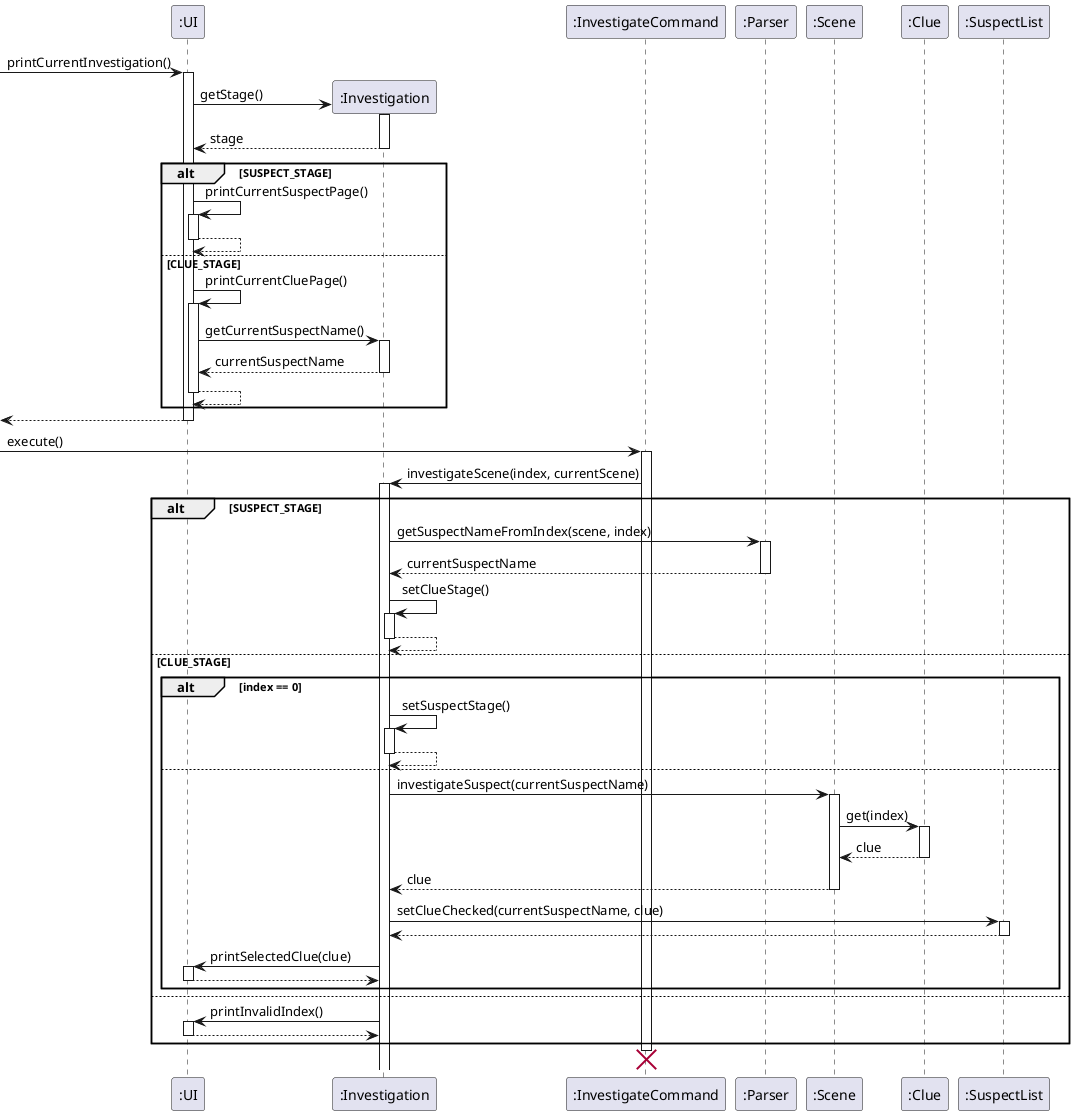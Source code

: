 @startuml
'https://plantuml.com/sequence-diagram

-> ":UI" : printCurrentInvestigation()
activate ":UI"

create ":Investigation"

":UI" -> ":Investigation": getStage()
activate ":Investigation"
return stage


alt SUSPECT_STAGE
    ":UI" -> ":UI": printCurrentSuspectPage()
    activate ":UI"
    return

else CLUE_STAGE
    ":UI" -> ":UI": printCurrentCluePage()
    activate ":UI"
    ":UI" -> ":Investigation": getCurrentSuspectName()
    activate ":Investigation"
    return currentSuspectName
    return
end
return

-> ":InvestigateCommand": execute()
activate ":InvestigateCommand"
":InvestigateCommand" -> ":Investigation": investigateScene(index, currentScene)
alt SUSPECT_STAGE
    activate ":Investigation"
    ":Investigation" -> ":Parser": getSuspectNameFromIndex(scene, index)
    activate ":Parser"
    return currentSuspectName

    ":Investigation" -> ":Investigation": setClueStage()
    activate ":Investigation"
    return
else CLUE_STAGE
    alt index == 0
        ":Investigation" -> ":Investigation": setSuspectStage()
        activate ":Investigation"
        return
    else
        ":Investigation" -> ":Scene": investigateSuspect(currentSuspectName)
        activate ":Scene"
        ":Scene" -> ":Clue": get(index)
        activate ":Clue"
        return clue
        return clue
        ":Investigation" -> ":SuspectList": setClueChecked(currentSuspectName, clue)
        activate ":SuspectList"
        return
        ":Investigation" -> ":UI": printSelectedClue(clue)
        activate ":UI"
        return
    end
else
    ":Investigation" -> ":UI": printInvalidIndex()
    activate ":UI"
    return
end

destroy ":InvestigateCommand"

@enduml
